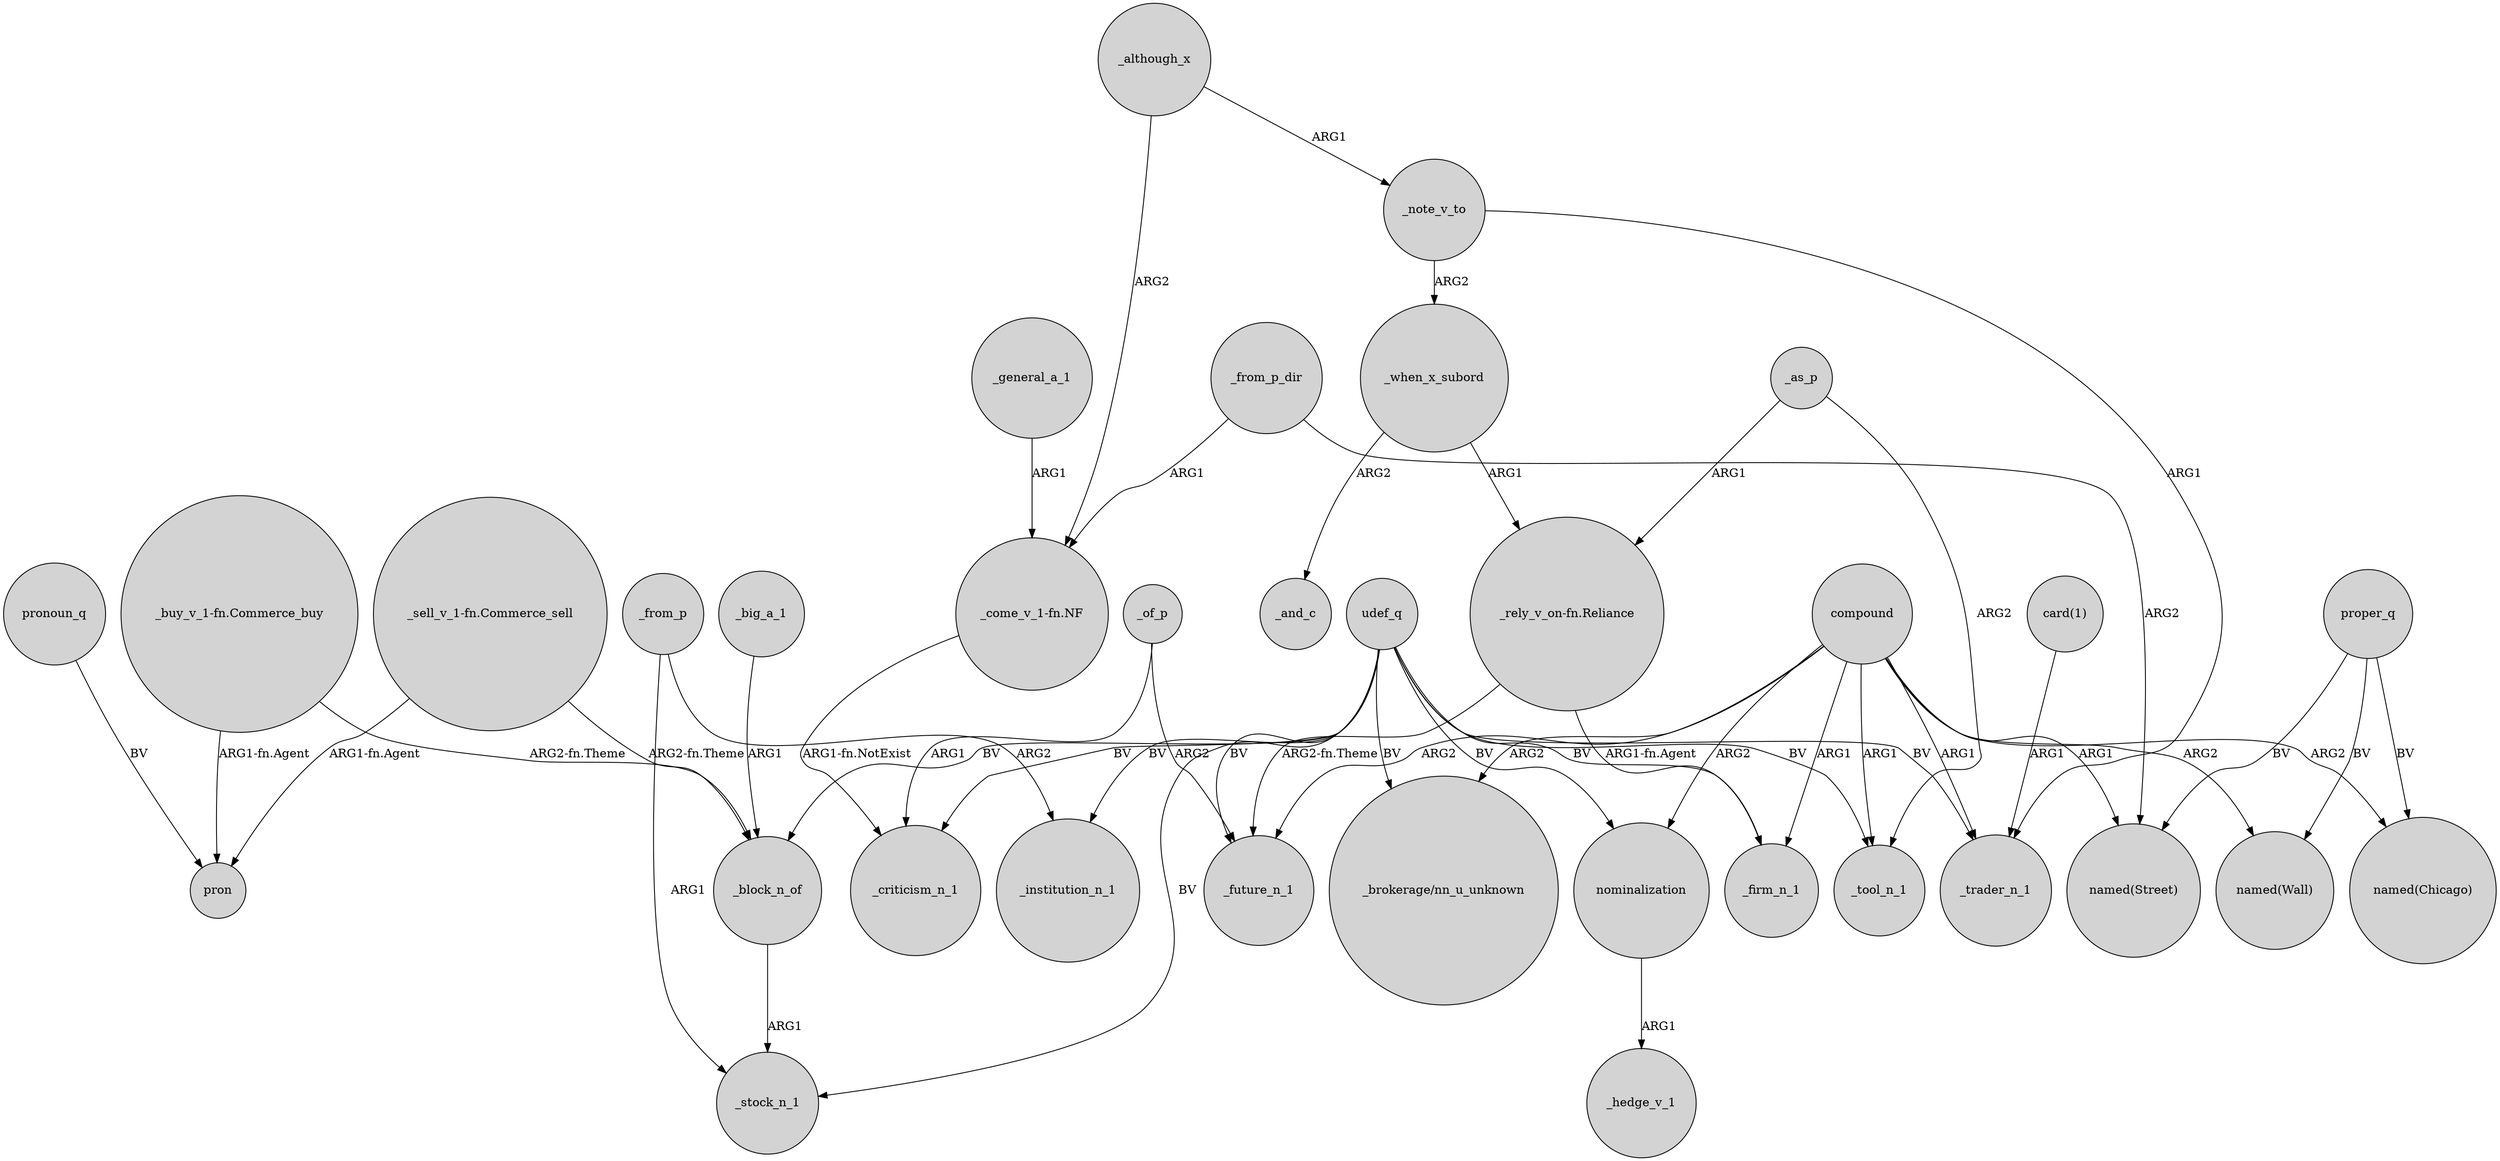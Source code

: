 digraph {
	node [shape=circle style=filled]
	"_rely_v_on-fn.Reliance" -> _future_n_1 [label="ARG2-fn.Theme"]
	udef_q -> _block_n_of [label=BV]
	"card(1)" -> _trader_n_1 [label=ARG1]
	"_sell_v_1-fn.Commerce_sell" -> _block_n_of [label="ARG2-fn.Theme"]
	_as_p -> _tool_n_1 [label=ARG2]
	_note_v_to -> _trader_n_1 [label=ARG1]
	udef_q -> _trader_n_1 [label=BV]
	_when_x_subord -> "_rely_v_on-fn.Reliance" [label=ARG1]
	compound -> "named(Street)" [label=ARG1]
	proper_q -> "named(Wall)" [label=BV]
	_as_p -> "_rely_v_on-fn.Reliance" [label=ARG1]
	"_buy_v_1-fn.Commerce_buy" -> pron [label="ARG1-fn.Agent"]
	_of_p -> _future_n_1 [label=ARG2]
	udef_q -> _firm_n_1 [label=BV]
	_note_v_to -> _when_x_subord [label=ARG2]
	udef_q -> _tool_n_1 [label=BV]
	compound -> nominalization [label=ARG2]
	_from_p -> _institution_n_1 [label=ARG2]
	"_rely_v_on-fn.Reliance" -> _firm_n_1 [label="ARG1-fn.Agent"]
	compound -> "_brokerage/nn_u_unknown" [label=ARG2]
	compound -> "named(Chicago)" [label=ARG2]
	compound -> _future_n_1 [label=ARG2]
	"_come_v_1-fn.NF" -> _criticism_n_1 [label="ARG1-fn.NotExist"]
	udef_q -> _institution_n_1 [label=BV]
	compound -> _trader_n_1 [label=ARG1]
	proper_q -> "named(Street)" [label=BV]
	udef_q -> "_brokerage/nn_u_unknown" [label=BV]
	pronoun_q -> pron [label=BV]
	_big_a_1 -> _block_n_of [label=ARG1]
	compound -> "named(Wall)" [label=ARG2]
	udef_q -> _stock_n_1 [label=BV]
	_block_n_of -> _stock_n_1 [label=ARG1]
	_when_x_subord -> _and_c [label=ARG2]
	_general_a_1 -> "_come_v_1-fn.NF" [label=ARG1]
	"_buy_v_1-fn.Commerce_buy" -> _block_n_of [label="ARG2-fn.Theme"]
	udef_q -> _future_n_1 [label=BV]
	compound -> _firm_n_1 [label=ARG1]
	udef_q -> nominalization [label=BV]
	_of_p -> _criticism_n_1 [label=ARG1]
	nominalization -> _hedge_v_1 [label=ARG1]
	_although_x -> _note_v_to [label=ARG1]
	"_sell_v_1-fn.Commerce_sell" -> pron [label="ARG1-fn.Agent"]
	_from_p -> _stock_n_1 [label=ARG1]
	_from_p_dir -> "named(Street)" [label=ARG2]
	_from_p_dir -> "_come_v_1-fn.NF" [label=ARG1]
	_although_x -> "_come_v_1-fn.NF" [label=ARG2]
	compound -> _tool_n_1 [label=ARG1]
	proper_q -> "named(Chicago)" [label=BV]
	udef_q -> _criticism_n_1 [label=BV]
}
